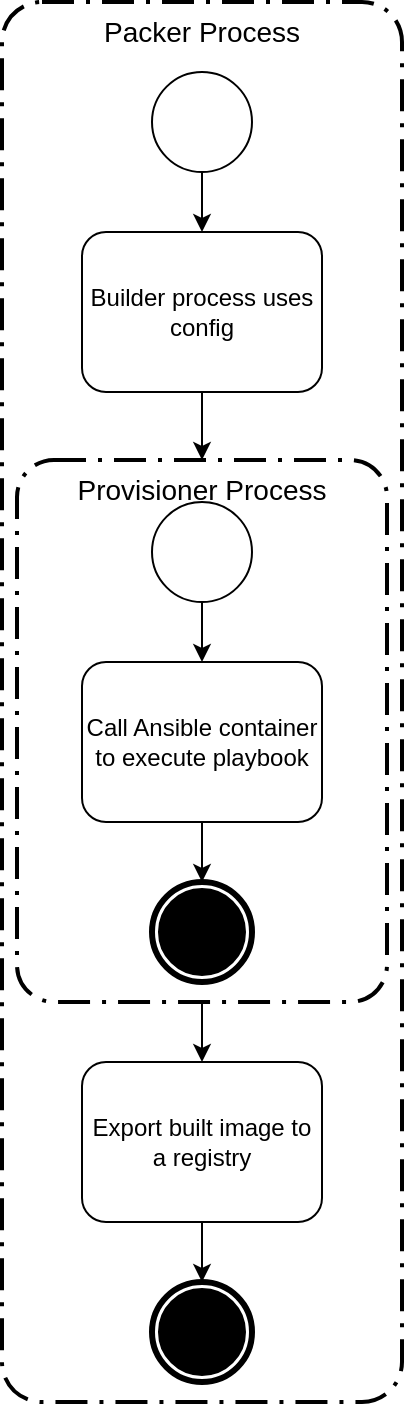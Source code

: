 <mxfile version="14.1.8" type="device" pages="3"><diagram id="pLeFeSVcsv4CeGRAYsgr" name="build process"><mxGraphModel dx="2066" dy="852" grid="1" gridSize="10" guides="1" tooltips="1" connect="1" arrows="1" fold="1" page="1" pageScale="1" pageWidth="850" pageHeight="1100" math="0" shadow="0"><root><mxCell id="0"/><mxCell id="1" parent="0"/><mxCell id="H1NR2R9p_AQrxKdJtYGR-1" value="Packer Process" style="rounded=1;arcSize=10;dashed=1;strokeColor=#000000;fillColor=none;gradientColor=none;dashPattern=8 3 1 3;strokeWidth=2;fontSize=14;verticalAlign=top;" parent="1" vertex="1"><mxGeometry x="325" y="170" width="200" height="700" as="geometry"/></mxCell><mxCell id="aJWzoHJpMyEv7C6q3dwH-2" value="" style="shape=mxgraph.bpmn.shape;html=1;verticalLabelPosition=bottom;labelBackgroundColor=#ffffff;verticalAlign=top;align=center;perimeter=ellipsePerimeter;outlineConnect=0;outline=end;symbol=terminate;" parent="1" vertex="1"><mxGeometry x="400" y="810" width="50" height="50" as="geometry"/></mxCell><mxCell id="aJWzoHJpMyEv7C6q3dwH-3" value="" style="shape=mxgraph.bpmn.shape;html=1;verticalLabelPosition=bottom;labelBackgroundColor=#ffffff;verticalAlign=top;align=center;perimeter=ellipsePerimeter;outlineConnect=0;outline=standard;symbol=general;" parent="1" vertex="1"><mxGeometry x="400" y="205" width="50" height="50" as="geometry"/></mxCell><mxCell id="aJWzoHJpMyEv7C6q3dwH-4" value="Builder process uses config" style="shape=ext;rounded=1;html=1;whiteSpace=wrap;" parent="1" vertex="1"><mxGeometry x="365" y="285" width="120" height="80" as="geometry"/></mxCell><mxCell id="aJWzoHJpMyEv7C6q3dwH-17" value="" style="edgeStyle=elbowEdgeStyle;elbow=vertical;endArrow=classic;html=1;exitX=0.5;exitY=1;exitDx=0;exitDy=0;entryX=0.5;entryY=0;entryDx=0;entryDy=0;" parent="1" source="aJWzoHJpMyEv7C6q3dwH-3" target="aJWzoHJpMyEv7C6q3dwH-4" edge="1"><mxGeometry width="50" height="50" relative="1" as="geometry"><mxPoint x="540" y="815" as="sourcePoint"/><mxPoint x="590" y="765" as="targetPoint"/></mxGeometry></mxCell><mxCell id="aJWzoHJpMyEv7C6q3dwH-18" value="" style="edgeStyle=elbowEdgeStyle;elbow=vertical;endArrow=classic;html=1;exitX=0.5;exitY=1;exitDx=0;exitDy=0;entryX=0.5;entryY=0;entryDx=0;entryDy=0;" parent="1" source="aJWzoHJpMyEv7C6q3dwH-4" target="H1NR2R9p_AQrxKdJtYGR-2" edge="1"><mxGeometry width="50" height="50" relative="1" as="geometry"><mxPoint x="435" y="265" as="sourcePoint"/><mxPoint x="425" y="395" as="targetPoint"/></mxGeometry></mxCell><mxCell id="aJWzoHJpMyEv7C6q3dwH-22" value="" style="edgeStyle=elbowEdgeStyle;elbow=vertical;endArrow=classic;html=1;entryX=0.5;entryY=0;entryDx=0;entryDy=0;exitX=0.5;exitY=1;exitDx=0;exitDy=0;" parent="1" source="H1NR2R9p_AQrxKdJtYGR-8" target="aJWzoHJpMyEv7C6q3dwH-2" edge="1"><mxGeometry width="50" height="50" relative="1" as="geometry"><mxPoint x="425" y="815" as="sourcePoint"/><mxPoint x="475" y="335" as="targetPoint"/></mxGeometry></mxCell><mxCell id="H1NR2R9p_AQrxKdJtYGR-2" value="Provisioner Process" style="rounded=1;arcSize=10;dashed=1;strokeColor=#000000;fillColor=none;gradientColor=none;dashPattern=8 3 1 3;strokeWidth=2;fontSize=14;verticalAlign=top;" parent="1" vertex="1"><mxGeometry x="332.5" y="399" width="185" height="271" as="geometry"/></mxCell><mxCell id="H1NR2R9p_AQrxKdJtYGR-3" value="" style="shape=mxgraph.bpmn.shape;html=1;verticalLabelPosition=bottom;labelBackgroundColor=#ffffff;verticalAlign=top;align=center;perimeter=ellipsePerimeter;outlineConnect=0;outline=standard;symbol=general;" parent="1" vertex="1"><mxGeometry x="400" y="420" width="50" height="50" as="geometry"/></mxCell><mxCell id="H1NR2R9p_AQrxKdJtYGR-4" value="Call Ansible container to execute playbook" style="shape=ext;rounded=1;html=1;whiteSpace=wrap;" parent="1" vertex="1"><mxGeometry x="365" y="500" width="120" height="80" as="geometry"/></mxCell><mxCell id="H1NR2R9p_AQrxKdJtYGR-5" value="" style="shape=mxgraph.bpmn.shape;html=1;verticalLabelPosition=bottom;labelBackgroundColor=#ffffff;verticalAlign=top;align=center;perimeter=ellipsePerimeter;outlineConnect=0;outline=end;symbol=terminate;" parent="1" vertex="1"><mxGeometry x="400" y="610" width="50" height="50" as="geometry"/></mxCell><mxCell id="H1NR2R9p_AQrxKdJtYGR-6" value="" style="edgeStyle=elbowEdgeStyle;elbow=vertical;endArrow=classic;html=1;entryX=0.5;entryY=0;entryDx=0;entryDy=0;exitX=0.5;exitY=1;exitDx=0;exitDy=0;" parent="1" source="H1NR2R9p_AQrxKdJtYGR-3" target="H1NR2R9p_AQrxKdJtYGR-4" edge="1"><mxGeometry width="50" height="50" relative="1" as="geometry"><mxPoint x="425" y="460" as="sourcePoint"/><mxPoint x="435" y="295" as="targetPoint"/></mxGeometry></mxCell><mxCell id="H1NR2R9p_AQrxKdJtYGR-7" value="" style="edgeStyle=elbowEdgeStyle;elbow=vertical;endArrow=classic;html=1;exitX=0.5;exitY=1;exitDx=0;exitDy=0;" parent="1" source="H1NR2R9p_AQrxKdJtYGR-4" target="H1NR2R9p_AQrxKdJtYGR-5" edge="1"><mxGeometry width="50" height="50" relative="1" as="geometry"><mxPoint x="435" y="480" as="sourcePoint"/><mxPoint x="435.5" y="510" as="targetPoint"/></mxGeometry></mxCell><mxCell id="H1NR2R9p_AQrxKdJtYGR-8" value="Export built image to a registry" style="shape=ext;rounded=1;html=1;whiteSpace=wrap;" parent="1" vertex="1"><mxGeometry x="365" y="700" width="120" height="80" as="geometry"/></mxCell><mxCell id="H1NR2R9p_AQrxKdJtYGR-9" value="" style="edgeStyle=elbowEdgeStyle;elbow=vertical;endArrow=classic;html=1;entryX=0.5;entryY=0;entryDx=0;entryDy=0;exitX=0.5;exitY=1;exitDx=0;exitDy=0;" parent="1" source="H1NR2R9p_AQrxKdJtYGR-2" target="H1NR2R9p_AQrxKdJtYGR-8" edge="1"><mxGeometry width="50" height="50" relative="1" as="geometry"><mxPoint x="435" y="825" as="sourcePoint"/><mxPoint x="435" y="855" as="targetPoint"/></mxGeometry></mxCell></root></mxGraphModel></diagram><diagram id="iMXS0aXwR2847d0dsLLY" name="hcl_code_organization"><mxGraphModel dx="2066" dy="852" grid="1" gridSize="10" guides="1" tooltips="1" connect="1" arrows="1" fold="1" page="1" pageScale="1" pageWidth="850" pageHeight="1100" math="0" shadow="0"><root><mxCell id="q0aiXajjP13l5xuwxSQL-0"/><mxCell id="q0aiXajjP13l5xuwxSQL-1" parent="q0aiXajjP13l5xuwxSQL-0"/><mxCell id="q0aiXajjP13l5xuwxSQL-2" value="builds.pkr.hcl" style="rounded=1;arcSize=6;dashed=1;strokeColor=#000000;fillColor=none;gradientColor=none;dashPattern=8 3 1 3;strokeWidth=2;verticalAlign=top;fontSize=14;" parent="q0aiXajjP13l5xuwxSQL-1" vertex="1"><mxGeometry x="500" y="170" width="200" height="270" as="geometry"/></mxCell><mxCell id="q0aiXajjP13l5xuwxSQL-3" value="pre-provisioner" style="rounded=1;arcSize=10;dashed=1;strokeColor=#000000;fillColor=none;gradientColor=none;dashPattern=8 3 1 3;strokeWidth=2;verticalAlign=top;fontSize=14;" parent="q0aiXajjP13l5xuwxSQL-1" vertex="1"><mxGeometry x="510" y="200" width="180" height="70" as="geometry"/></mxCell><mxCell id="q0aiXajjP13l5xuwxSQL-4" value="provisioner" style="rounded=1;arcSize=10;dashed=1;strokeColor=#000000;fillColor=none;gradientColor=none;dashPattern=8 3 1 3;strokeWidth=2;verticalAlign=top;fontSize=14;" parent="q0aiXajjP13l5xuwxSQL-1" vertex="1"><mxGeometry x="510" y="280" width="180" height="71" as="geometry"/></mxCell><mxCell id="q0aiXajjP13l5xuwxSQL-5" value="post-provisioner" style="rounded=1;arcSize=10;dashed=1;strokeColor=#000000;fillColor=none;gradientColor=none;dashPattern=8 3 1 3;strokeWidth=2;verticalAlign=top;fontSize=14;" parent="q0aiXajjP13l5xuwxSQL-1" vertex="1"><mxGeometry x="510" y="360" width="180" height="70" as="geometry"/></mxCell><mxCell id="q0aiXajjP13l5xuwxSQL-6" value="variables.pkr.hcl" style="rounded=1;arcSize=10;dashed=1;strokeColor=#000000;fillColor=none;gradientColor=none;dashPattern=8 3 1 3;strokeWidth=2;verticalAlign=top;fontSize=14;" parent="q0aiXajjP13l5xuwxSQL-1" vertex="1"><mxGeometry x="300" y="200" width="180" height="70" as="geometry"/></mxCell><mxCell id="q0aiXajjP13l5xuwxSQL-7" value="locals.pkr.hcl" style="rounded=1;arcSize=10;dashed=1;strokeColor=#000000;fillColor=none;gradientColor=none;dashPattern=8 3 1 3;strokeWidth=2;verticalAlign=top;fontSize=14;" parent="q0aiXajjP13l5xuwxSQL-1" vertex="1"><mxGeometry x="300" y="285" width="180" height="66" as="geometry"/></mxCell><mxCell id="q0aiXajjP13l5xuwxSQL-8" value="sources.pkr.hcl" style="rounded=1;arcSize=10;dashed=1;strokeColor=#000000;fillColor=none;gradientColor=none;dashPattern=8 3 1 3;strokeWidth=2;verticalAlign=top;fontSize=14;" parent="q0aiXajjP13l5xuwxSQL-1" vertex="1"><mxGeometry x="300" y="362.5" width="180" height="67.5" as="geometry"/></mxCell></root></mxGraphModel></diagram><diagram id="ooJYyrRVIwtvQo4yifc_" name="sequence_diagram"><mxGraphModel dx="2066" dy="852" grid="1" gridSize="10" guides="1" tooltips="1" connect="1" arrows="1" fold="1" page="1" pageScale="1" pageWidth="1400" pageHeight="850" math="0" shadow="0"><root><mxCell id="Fv9Lyybidpf206zreaLW-0"/><mxCell id="Fv9Lyybidpf206zreaLW-1" parent="Fv9Lyybidpf206zreaLW-0"/><mxCell id="Fv9Lyybidpf206zreaLW-4" value="Ansible Failure" style="shape=umlFrame;whiteSpace=wrap;html=1;width=100;height=15;" parent="Fv9Lyybidpf206zreaLW-1" vertex="1"><mxGeometry x="10" y="530" width="1350" height="170" as="geometry"/></mxCell><mxCell id="Fv9Lyybidpf206zreaLW-5" value="Engineer" style="shape=umlLifeline;participant=umlActor;perimeter=lifelinePerimeter;whiteSpace=wrap;html=1;container=1;collapsible=0;recursiveResize=0;verticalAlign=top;spacingTop=36;outlineConnect=0;" parent="Fv9Lyybidpf206zreaLW-1" vertex="1"><mxGeometry x="20" y="80" width="20" height="840" as="geometry"/></mxCell><mxCell id="Fv9Lyybidpf206zreaLW-6" value="" style="html=1;points=[];perimeter=orthogonalPerimeter;" parent="Fv9Lyybidpf206zreaLW-5" vertex="1"><mxGeometry x="5" y="80" width="10" height="20" as="geometry"/></mxCell><mxCell id="Fv9Lyybidpf206zreaLW-7" value="" style="html=1;points=[];perimeter=orthogonalPerimeter;" parent="Fv9Lyybidpf206zreaLW-5" vertex="1"><mxGeometry x="5" y="811" width="10" height="10" as="geometry"/></mxCell><mxCell id="Fv9Lyybidpf206zreaLW-9" value="" style="html=1;points=[];perimeter=orthogonalPerimeter;" parent="Fv9Lyybidpf206zreaLW-5" vertex="1"><mxGeometry x="5" y="605" width="10" height="10" as="geometry"/></mxCell><mxCell id="Fv9Lyybidpf206zreaLW-10" value="GitHub" style="shape=umlLifeline;perimeter=lifelinePerimeter;whiteSpace=wrap;html=1;container=1;collapsible=0;recursiveResize=0;outlineConnect=0;" parent="Fv9Lyybidpf206zreaLW-1" vertex="1"><mxGeometry x="242" y="80" width="100" height="840" as="geometry"/></mxCell><mxCell id="Fv9Lyybidpf206zreaLW-11" value="" style="html=1;points=[];perimeter=orthogonalPerimeter;" parent="Fv9Lyybidpf206zreaLW-10" vertex="1"><mxGeometry x="45" y="90" width="10" height="290" as="geometry"/></mxCell><mxCell id="Fv9Lyybidpf206zreaLW-12" value="GitHub Actions" style="shape=umlLifeline;perimeter=lifelinePerimeter;whiteSpace=wrap;html=1;container=1;collapsible=0;recursiveResize=0;outlineConnect=0;" parent="Fv9Lyybidpf206zreaLW-1" vertex="1"><mxGeometry x="504" y="80" width="100" height="840" as="geometry"/></mxCell><mxCell id="Fv9Lyybidpf206zreaLW-13" value="" style="html=1;points=[];perimeter=orthogonalPerimeter;" parent="Fv9Lyybidpf206zreaLW-12" vertex="1"><mxGeometry x="45" y="100" width="10" height="90" as="geometry"/></mxCell><mxCell id="Fv9Lyybidpf206zreaLW-15" value="" style="html=1;points=[];perimeter=orthogonalPerimeter;" parent="Fv9Lyybidpf206zreaLW-12" vertex="1"><mxGeometry x="45" y="600" width="10" height="10" as="geometry"/></mxCell><mxCell id="Fv9Lyybidpf206zreaLW-17" value="" style="html=1;points=[];perimeter=orthogonalPerimeter;" parent="Fv9Lyybidpf206zreaLW-12" vertex="1"><mxGeometry x="45" y="811" width="10" height="10" as="geometry"/></mxCell><mxCell id="Fv9Lyybidpf206zreaLW-18" value="Packer" style="shape=umlLifeline;perimeter=lifelinePerimeter;whiteSpace=wrap;html=1;container=1;collapsible=0;recursiveResize=0;outlineConnect=0;" parent="Fv9Lyybidpf206zreaLW-1" vertex="1"><mxGeometry x="766" y="80" width="100" height="840" as="geometry"/></mxCell><mxCell id="Fv9Lyybidpf206zreaLW-19" value="" style="html=1;points=[];perimeter=orthogonalPerimeter;" parent="Fv9Lyybidpf206zreaLW-18" vertex="1"><mxGeometry x="45" y="180" width="10" height="90" as="geometry"/></mxCell><mxCell id="Fv9Lyybidpf206zreaLW-22" value="" style="html=1;points=[];perimeter=orthogonalPerimeter;" parent="Fv9Lyybidpf206zreaLW-18" vertex="1"><mxGeometry x="45" y="470" width="10" height="140" as="geometry"/></mxCell><mxCell id="Fv9Lyybidpf206zreaLW-25" value="" style="html=1;points=[];perimeter=orthogonalPerimeter;" parent="Fv9Lyybidpf206zreaLW-18" vertex="1"><mxGeometry x="45" y="651" width="10" height="170" as="geometry"/></mxCell><mxCell id="Fv9Lyybidpf206zreaLW-26" value="Ansible" style="shape=umlLifeline;perimeter=lifelinePerimeter;whiteSpace=wrap;html=1;container=1;collapsible=0;recursiveResize=0;outlineConnect=0;" parent="Fv9Lyybidpf206zreaLW-1" vertex="1"><mxGeometry x="1028" y="80" width="100" height="840" as="geometry"/></mxCell><mxCell id="Fv9Lyybidpf206zreaLW-27" value="" style="html=1;points=[];perimeter=orthogonalPerimeter;" parent="Fv9Lyybidpf206zreaLW-26" vertex="1"><mxGeometry x="45" y="250" width="10" height="240" as="geometry"/></mxCell><mxCell id="Fv9Lyybidpf206zreaLW-28" value="" style="html=1;points=[];perimeter=orthogonalPerimeter;" parent="Fv9Lyybidpf206zreaLW-26" vertex="1"><mxGeometry x="51" y="320" width="9" height="20" as="geometry"/></mxCell><mxCell id="Fv9Lyybidpf206zreaLW-29" value="&lt;span style=&quot;text-align: center&quot;&gt;Ansible galaxy install&lt;/span&gt;&lt;br style=&quot;text-align: center&quot;&gt;&lt;span style=&quot;text-align: center&quot;&gt;roles specified in the&lt;/span&gt;&lt;br style=&quot;text-align: center&quot;&gt;&lt;span style=&quot;text-align: center&quot;&gt;requirements.yaml&lt;/span&gt;" style="edgeStyle=orthogonalEdgeStyle;html=1;align=left;spacingLeft=2;endArrow=block;rounded=0;" parent="Fv9Lyybidpf206zreaLW-26" edge="1"><mxGeometry relative="1" as="geometry"><mxPoint x="49.5" y="310" as="sourcePoint"/><Array as="points"><mxPoint x="101" y="310"/><mxPoint x="101" y="330"/><mxPoint x="60" y="330"/></Array><mxPoint x="60" y="330" as="targetPoint"/></mxGeometry></mxCell><mxCell id="Fv9Lyybidpf206zreaLW-32" value="" style="html=1;points=[];perimeter=orthogonalPerimeter;" parent="Fv9Lyybidpf206zreaLW-26" vertex="1"><mxGeometry x="45" y="653" width="10" height="30" as="geometry"/></mxCell><mxCell id="Fv9Lyybidpf206zreaLW-33" value="Azure" style="shape=umlLifeline;perimeter=lifelinePerimeter;whiteSpace=wrap;html=1;container=1;collapsible=0;recursiveResize=0;outlineConnect=0;" parent="Fv9Lyybidpf206zreaLW-1" vertex="1"><mxGeometry x="1290" y="80" width="100" height="840" as="geometry"/></mxCell><mxCell id="Fv9Lyybidpf206zreaLW-34" value="" style="html=1;points=[];perimeter=orthogonalPerimeter;" parent="Fv9Lyybidpf206zreaLW-33" vertex="1"><mxGeometry x="45" y="200" width="10" height="30" as="geometry"/></mxCell><mxCell id="Fv9Lyybidpf206zreaLW-35" value="" style="html=1;points=[];perimeter=orthogonalPerimeter;" parent="Fv9Lyybidpf206zreaLW-33" vertex="1"><mxGeometry x="45" y="391" width="10" height="99" as="geometry"/></mxCell><mxCell id="Fv9Lyybidpf206zreaLW-38" value="" style="html=1;points=[];perimeter=orthogonalPerimeter;" parent="Fv9Lyybidpf206zreaLW-33" vertex="1"><mxGeometry x="45" y="560" width="10" height="30" as="geometry"/></mxCell><mxCell id="Fv9Lyybidpf206zreaLW-45" value="" style="html=1;points=[];perimeter=orthogonalPerimeter;" parent="Fv9Lyybidpf206zreaLW-33" vertex="1"><mxGeometry x="45" y="654" width="10" height="167" as="geometry"/></mxCell><mxCell id="Fv9Lyybidpf206zreaLW-50" value="Create and push tag with the Ansible&lt;br&gt;playbook semantic version" style="html=1;verticalAlign=bottom;endArrow=block;entryX=0;entryY=0;" parent="Fv9Lyybidpf206zreaLW-1" source="Fv9Lyybidpf206zreaLW-6" target="Fv9Lyybidpf206zreaLW-11" edge="1"><mxGeometry relative="1" as="geometry"><mxPoint x="300" y="270" as="sourcePoint"/></mxGeometry></mxCell><mxCell id="Fv9Lyybidpf206zreaLW-51" value="Trigger build agent" style="html=1;verticalAlign=bottom;endArrow=block;entryX=0;entryY=0;" parent="Fv9Lyybidpf206zreaLW-1" source="Fv9Lyybidpf206zreaLW-11" target="Fv9Lyybidpf206zreaLW-13" edge="1"><mxGeometry relative="1" as="geometry"><mxPoint x="300" y="180" as="sourcePoint"/></mxGeometry></mxCell><mxCell id="Fv9Lyybidpf206zreaLW-52" value="Pull packer build configurations" style="html=1;verticalAlign=bottom;endArrow=block;" parent="Fv9Lyybidpf206zreaLW-1" source="Fv9Lyybidpf206zreaLW-13" target="Fv9Lyybidpf206zreaLW-11" edge="1"><mxGeometry width="80" relative="1" as="geometry"><mxPoint x="400" y="206" as="sourcePoint"/><mxPoint x="294" y="206" as="targetPoint"/><Array as="points"><mxPoint x="310" y="210"/></Array></mxGeometry></mxCell><mxCell id="Fv9Lyybidpf206zreaLW-53" value="packer build configurations&lt;br&gt;download" style="html=1;verticalAlign=bottom;endArrow=open;dashed=1;endSize=8;" parent="Fv9Lyybidpf206zreaLW-1" source="Fv9Lyybidpf206zreaLW-11" target="Fv9Lyybidpf206zreaLW-12" edge="1"><mxGeometry x="-0.034" relative="1" as="geometry"><mxPoint x="451" y="242" as="targetPoint"/><mxPoint x="298" y="246" as="sourcePoint"/><Array as="points"><mxPoint x="310" y="250"/></Array><mxPoint as="offset"/></mxGeometry></mxCell><mxCell id="Fv9Lyybidpf206zreaLW-54" value="Trigger packer agent" style="html=1;verticalAlign=bottom;endArrow=block;" parent="Fv9Lyybidpf206zreaLW-1" source="Fv9Lyybidpf206zreaLW-13" target="Fv9Lyybidpf206zreaLW-19" edge="1"><mxGeometry relative="1" as="geometry"><mxPoint x="540" y="260" as="sourcePoint"/></mxGeometry></mxCell><mxCell id="Fv9Lyybidpf206zreaLW-55" value="provision virtual machine image &lt;br&gt;in packer build workspace" style="html=1;verticalAlign=bottom;endArrow=block;entryX=0;entryY=0;" parent="Fv9Lyybidpf206zreaLW-1" source="Fv9Lyybidpf206zreaLW-18" target="Fv9Lyybidpf206zreaLW-34" edge="1"><mxGeometry relative="1" as="geometry"><mxPoint x="860" y="280" as="sourcePoint"/></mxGeometry></mxCell><mxCell id="Fv9Lyybidpf206zreaLW-56" value="virtual machine up" style="html=1;verticalAlign=bottom;endArrow=open;dashed=1;endSize=8;exitX=0;exitY=0.95;" parent="Fv9Lyybidpf206zreaLW-1" source="Fv9Lyybidpf206zreaLW-34" target="Fv9Lyybidpf206zreaLW-18" edge="1"><mxGeometry relative="1" as="geometry"><mxPoint x="860" y="356" as="targetPoint"/></mxGeometry></mxCell><mxCell id="Fv9Lyybidpf206zreaLW-57" value="Trigger Ansible agent" style="html=1;verticalAlign=bottom;endArrow=block;entryX=0;entryY=0;" parent="Fv9Lyybidpf206zreaLW-1" source="Fv9Lyybidpf206zreaLW-18" target="Fv9Lyybidpf206zreaLW-27" edge="1"><mxGeometry relative="1" as="geometry"><mxPoint x="670.0" y="330" as="sourcePoint"/></mxGeometry></mxCell><mxCell id="Fv9Lyybidpf206zreaLW-58" value="Pull Ansible playbook based on&lt;br&gt;the semantic version released" style="html=1;verticalAlign=bottom;endArrow=block;" parent="Fv9Lyybidpf206zreaLW-1" source="Fv9Lyybidpf206zreaLW-26" target="Fv9Lyybidpf206zreaLW-11" edge="1"><mxGeometry relative="1" as="geometry"><mxPoint x="355" y="380" as="sourcePoint"/><mxPoint x="300" y="380" as="targetPoint"/><Array as="points"><mxPoint x="690" y="360"/></Array></mxGeometry></mxCell><mxCell id="Fv9Lyybidpf206zreaLW-59" value="Ansible playbook downloaded" style="html=1;verticalAlign=bottom;endArrow=open;dashed=1;endSize=8;" parent="Fv9Lyybidpf206zreaLW-1" source="Fv9Lyybidpf206zreaLW-11" target="Fv9Lyybidpf206zreaLW-27" edge="1"><mxGeometry relative="1" as="geometry"><mxPoint x="820" y="400" as="targetPoint"/><mxPoint x="222.0" y="410" as="sourcePoint"/><Array as="points"><mxPoint x="630" y="380"/></Array></mxGeometry></mxCell><mxCell id="Fv9Lyybidpf206zreaLW-60" value="Pull Ansible roles specified in&lt;br&gt;the requirements.yaml at sematic&lt;br&gt;version specified" style="html=1;verticalAlign=bottom;endArrow=block;" parent="Fv9Lyybidpf206zreaLW-1" source="Fv9Lyybidpf206zreaLW-27" target="Fv9Lyybidpf206zreaLW-11" edge="1"><mxGeometry relative="1" as="geometry"><mxPoint x="760" y="465" as="sourcePoint"/><mxPoint x="222.0" y="460" as="targetPoint"/><Array as="points"><mxPoint x="610" y="430"/></Array></mxGeometry></mxCell><mxCell id="Fv9Lyybidpf206zreaLW-61" value="Ansible roles downloaded" style="html=1;verticalAlign=bottom;endArrow=open;dashed=1;endSize=8;" parent="Fv9Lyybidpf206zreaLW-1" source="Fv9Lyybidpf206zreaLW-11" target="Fv9Lyybidpf206zreaLW-27" edge="1"><mxGeometry relative="1" as="geometry"><mxPoint x="820" y="500" as="targetPoint"/><mxPoint x="222.0" y="490" as="sourcePoint"/><Array as="points"><mxPoint x="640" y="450"/></Array></mxGeometry></mxCell><mxCell id="Fv9Lyybidpf206zreaLW-62" value="Connect to image" style="html=1;verticalAlign=bottom;endArrow=block;entryX=0;entryY=0;" parent="Fv9Lyybidpf206zreaLW-1" source="Fv9Lyybidpf206zreaLW-27" target="Fv9Lyybidpf206zreaLW-35" edge="1"><mxGeometry relative="1" as="geometry"><mxPoint x="1120" y="471" as="sourcePoint"/></mxGeometry></mxCell><mxCell id="Fv9Lyybidpf206zreaLW-63" value="Connected" style="html=1;verticalAlign=bottom;endArrow=open;dashed=1;endSize=8;" parent="Fv9Lyybidpf206zreaLW-1" edge="1"><mxGeometry x="-0.022" y="-3" relative="1" as="geometry"><mxPoint x="1083" y="493" as="targetPoint"/><Array as="points"><mxPoint x="1210" y="493"/></Array><mxPoint as="offset"/><mxPoint x="1335" y="493" as="sourcePoint"/></mxGeometry></mxCell><mxCell id="Fv9Lyybidpf206zreaLW-64" value="Apply configuration roles" style="html=1;verticalAlign=bottom;endArrow=block;" parent="Fv9Lyybidpf206zreaLW-1" source="Fv9Lyybidpf206zreaLW-27" target="Fv9Lyybidpf206zreaLW-35" edge="1"><mxGeometry relative="1" as="geometry"><mxPoint x="1073" y="531" as="sourcePoint"/><mxPoint x="1285" y="481" as="targetPoint"/><Array as="points"><mxPoint x="1110" y="520"/></Array></mxGeometry></mxCell><mxCell id="Fv9Lyybidpf206zreaLW-65" value="Successfully applied Ansible Playbook" style="html=1;verticalAlign=bottom;endArrow=open;dashed=1;endSize=8;" parent="Fv9Lyybidpf206zreaLW-1" source="Fv9Lyybidpf206zreaLW-45" target="Fv9Lyybidpf206zreaLW-32" edge="1"><mxGeometry x="-0.022" y="-3" relative="1" as="geometry"><mxPoint x="784" y="663" as="targetPoint"/><mxPoint x="1335" y="663" as="sourcePoint"/><Array as="points"><mxPoint x="1190" y="741"/></Array><mxPoint as="offset"/></mxGeometry></mxCell><mxCell id="Fv9Lyybidpf206zreaLW-66" value="Ansible completed successfully" style="html=1;verticalAlign=bottom;endArrow=open;dashed=1;endSize=8;" parent="Fv9Lyybidpf206zreaLW-1" source="Fv9Lyybidpf206zreaLW-32" target="Fv9Lyybidpf206zreaLW-25" edge="1"><mxGeometry x="-0.022" y="-3" relative="1" as="geometry"><mxPoint x="845" y="901.0" as="targetPoint"/><mxPoint x="778.5" y="909.15" as="sourcePoint"/><Array as="points"><mxPoint x="950" y="760"/></Array><mxPoint as="offset"/></mxGeometry></mxCell><mxCell id="Fv9Lyybidpf206zreaLW-77" value="Failure" style="html=1;verticalAlign=bottom;endArrow=open;dashed=1;endSize=8;" parent="Fv9Lyybidpf206zreaLW-1" edge="1"><mxGeometry x="-0.022" y="-3" relative="1" as="geometry"><mxPoint x="1083" y="550" as="targetPoint"/><mxPoint x="1335" y="550" as="sourcePoint"/><Array as="points"><mxPoint x="1130" y="550"/></Array><mxPoint as="offset"/></mxGeometry></mxCell><mxCell id="Fv9Lyybidpf206zreaLW-78" value="Failure" style="html=1;verticalAlign=bottom;endArrow=open;dashed=1;endSize=8;" parent="Fv9Lyybidpf206zreaLW-1" target="Fv9Lyybidpf206zreaLW-22" edge="1"><mxGeometry x="-0.022" y="-3" relative="1" as="geometry"><mxPoint x="794" y="560" as="targetPoint"/><mxPoint x="1073" y="560" as="sourcePoint"/><Array as="points"><mxPoint x="940" y="560"/></Array><mxPoint as="offset"/></mxGeometry></mxCell><mxCell id="Fv9Lyybidpf206zreaLW-79" value="" style="html=1;points=[];perimeter=orthogonalPerimeter;" parent="Fv9Lyybidpf206zreaLW-1" vertex="1"><mxGeometry x="1335" y="590" width="10" height="30" as="geometry"/></mxCell><mxCell id="Fv9Lyybidpf206zreaLW-80" value="Shut down image" style="html=1;verticalAlign=bottom;endArrow=block;entryX=0;entryY=0;" parent="Fv9Lyybidpf206zreaLW-1" source="Fv9Lyybidpf206zreaLW-22" target="Fv9Lyybidpf206zreaLW-79" edge="1"><mxGeometry relative="1" as="geometry"><mxPoint x="650" y="600" as="sourcePoint"/></mxGeometry></mxCell><mxCell id="Fv9Lyybidpf206zreaLW-81" value="VM is shut down" style="html=1;verticalAlign=bottom;endArrow=open;dashed=1;endSize=8;" parent="Fv9Lyybidpf206zreaLW-1" source="Fv9Lyybidpf206zreaLW-79" target="Fv9Lyybidpf206zreaLW-22" edge="1"><mxGeometry relative="1" as="geometry"><mxPoint x="1220" y="666" as="targetPoint"/><Array as="points"><mxPoint x="980" y="610"/></Array></mxGeometry></mxCell><mxCell id="Fv9Lyybidpf206zreaLW-82" value="Clean up workspace" style="html=1;verticalAlign=bottom;endArrow=block;entryX=0;entryY=0;" parent="Fv9Lyybidpf206zreaLW-1" source="Fv9Lyybidpf206zreaLW-22" target="Fv9Lyybidpf206zreaLW-38" edge="1"><mxGeometry relative="1" as="geometry"><mxPoint x="1203" y="645" as="sourcePoint"/></mxGeometry></mxCell><mxCell id="Fv9Lyybidpf206zreaLW-83" value="Workspace service deleted" style="html=1;verticalAlign=bottom;endArrow=open;dashed=1;endSize=8;exitX=0;exitY=0.95;" parent="Fv9Lyybidpf206zreaLW-1" source="Fv9Lyybidpf206zreaLW-38" target="Fv9Lyybidpf206zreaLW-22" edge="1"><mxGeometry relative="1" as="geometry"><mxPoint x="1203" y="721" as="targetPoint"/></mxGeometry></mxCell><mxCell id="Fv9Lyybidpf206zreaLW-84" value="Failure" style="html=1;verticalAlign=bottom;endArrow=open;dashed=1;endSize=8;" parent="Fv9Lyybidpf206zreaLW-1" source="Fv9Lyybidpf206zreaLW-22" target="Fv9Lyybidpf206zreaLW-15" edge="1"><mxGeometry x="-0.022" y="-3" relative="1" as="geometry"><mxPoint x="606" y="570" as="targetPoint"/><mxPoint x="480" y="730" as="sourcePoint"/><Array as="points"/><mxPoint as="offset"/></mxGeometry></mxCell><mxCell id="Fv9Lyybidpf206zreaLW-85" value="Slack notification on Ansible Build Failure" style="html=1;verticalAlign=bottom;endArrow=open;dashed=1;endSize=8;exitX=0.067;exitY=0.967;exitDx=0;exitDy=0;exitPerimeter=0;" parent="Fv9Lyybidpf206zreaLW-1" source="Fv9Lyybidpf206zreaLW-15" target="Fv9Lyybidpf206zreaLW-9" edge="1"><mxGeometry relative="1" as="geometry"><mxPoint x="30" y="730" as="targetPoint"/><mxPoint x="399.5" y="730" as="sourcePoint"/><Array as="points"/></mxGeometry></mxCell><mxCell id="Fv9Lyybidpf206zreaLW-100" value="Shut down image" style="html=1;verticalAlign=bottom;endArrow=block;" parent="Fv9Lyybidpf206zreaLW-1" source="Fv9Lyybidpf206zreaLW-25" target="Fv9Lyybidpf206zreaLW-45" edge="1"><mxGeometry relative="1" as="geometry"><mxPoint x="606.0" y="386" as="sourcePoint"/><mxPoint x="1345" y="386" as="targetPoint"/><Array as="points"><mxPoint x="920" y="781"/></Array></mxGeometry></mxCell><mxCell id="Fv9Lyybidpf206zreaLW-101" value="Image is shut down" style="html=1;verticalAlign=bottom;endArrow=open;dashed=1;endSize=8;" parent="Fv9Lyybidpf206zreaLW-1" source="Fv9Lyybidpf206zreaLW-45" target="Fv9Lyybidpf206zreaLW-25" edge="1"><mxGeometry relative="1" as="geometry"><mxPoint x="606.0" y="406" as="targetPoint"/><mxPoint x="1345" y="406" as="sourcePoint"/><Array as="points"><mxPoint x="980" y="801"/></Array></mxGeometry></mxCell><mxCell id="Fv9Lyybidpf206zreaLW-102" value="Tag and push to Image Registry" style="html=1;verticalAlign=bottom;endArrow=block;" parent="Fv9Lyybidpf206zreaLW-1" source="Fv9Lyybidpf206zreaLW-25" edge="1"><mxGeometry relative="1" as="geometry"><mxPoint x="830" y="821" as="sourcePoint"/><mxPoint x="1335" y="821" as="targetPoint"/></mxGeometry></mxCell><mxCell id="Fv9Lyybidpf206zreaLW-103" value="Image saved in registry" style="html=1;verticalAlign=bottom;endArrow=open;dashed=1;endSize=8;" parent="Fv9Lyybidpf206zreaLW-1" source="Fv9Lyybidpf206zreaLW-45" target="Fv9Lyybidpf206zreaLW-25" edge="1"><mxGeometry relative="1" as="geometry"><mxPoint x="606.0" y="811.0" as="targetPoint"/><mxPoint x="1345" y="811.0" as="sourcePoint"/><Array as="points"><mxPoint x="990" y="841"/></Array></mxGeometry></mxCell><mxCell id="Fv9Lyybidpf206zreaLW-104" value="Clean up workspace" style="html=1;verticalAlign=bottom;endArrow=block;" parent="Fv9Lyybidpf206zreaLW-1" source="Fv9Lyybidpf206zreaLW-25" target="Fv9Lyybidpf206zreaLW-45" edge="1"><mxGeometry relative="1" as="geometry"><mxPoint x="596.5" y="871" as="sourcePoint"/><mxPoint x="1335.5" y="871" as="targetPoint"/><Array as="points"><mxPoint x="1080" y="861"/></Array></mxGeometry></mxCell><mxCell id="Fv9Lyybidpf206zreaLW-105" value="Workspace deleted" style="html=1;verticalAlign=bottom;endArrow=open;dashed=1;endSize=8;" parent="Fv9Lyybidpf206zreaLW-1" source="Fv9Lyybidpf206zreaLW-45" target="Fv9Lyybidpf206zreaLW-25" edge="1"><mxGeometry relative="1" as="geometry"><mxPoint x="590.0" y="891" as="targetPoint"/><mxPoint x="1330" y="891" as="sourcePoint"/><Array as="points"><mxPoint x="1130" y="881"/></Array></mxGeometry></mxCell><mxCell id="Fv9Lyybidpf206zreaLW-107" value="Success" style="html=1;verticalAlign=bottom;endArrow=open;dashed=1;endSize=8;" parent="Fv9Lyybidpf206zreaLW-1" source="Fv9Lyybidpf206zreaLW-25" target="Fv9Lyybidpf206zreaLW-17" edge="1"><mxGeometry relative="1" as="geometry"><mxPoint x="404" y="891" as="targetPoint"/><mxPoint x="586.0" y="891" as="sourcePoint"/><Array as="points"><mxPoint x="660" y="891"/></Array></mxGeometry></mxCell><mxCell id="Fv9Lyybidpf206zreaLW-108" value="Email notification build success" style="html=1;verticalAlign=bottom;endArrow=open;dashed=1;endSize=8;entryX=0.86;entryY=0.4;entryDx=0;entryDy=0;entryPerimeter=0;" parent="Fv9Lyybidpf206zreaLW-1" source="Fv9Lyybidpf206zreaLW-17" target="Fv9Lyybidpf206zreaLW-7" edge="1"><mxGeometry relative="1" as="geometry"><mxPoint x="60" y="896" as="targetPoint"/><mxPoint x="379.33" y="911.0" as="sourcePoint"/><Array as="points"><mxPoint x="230" y="896"/></Array></mxGeometry></mxCell></root></mxGraphModel></diagram></mxfile>